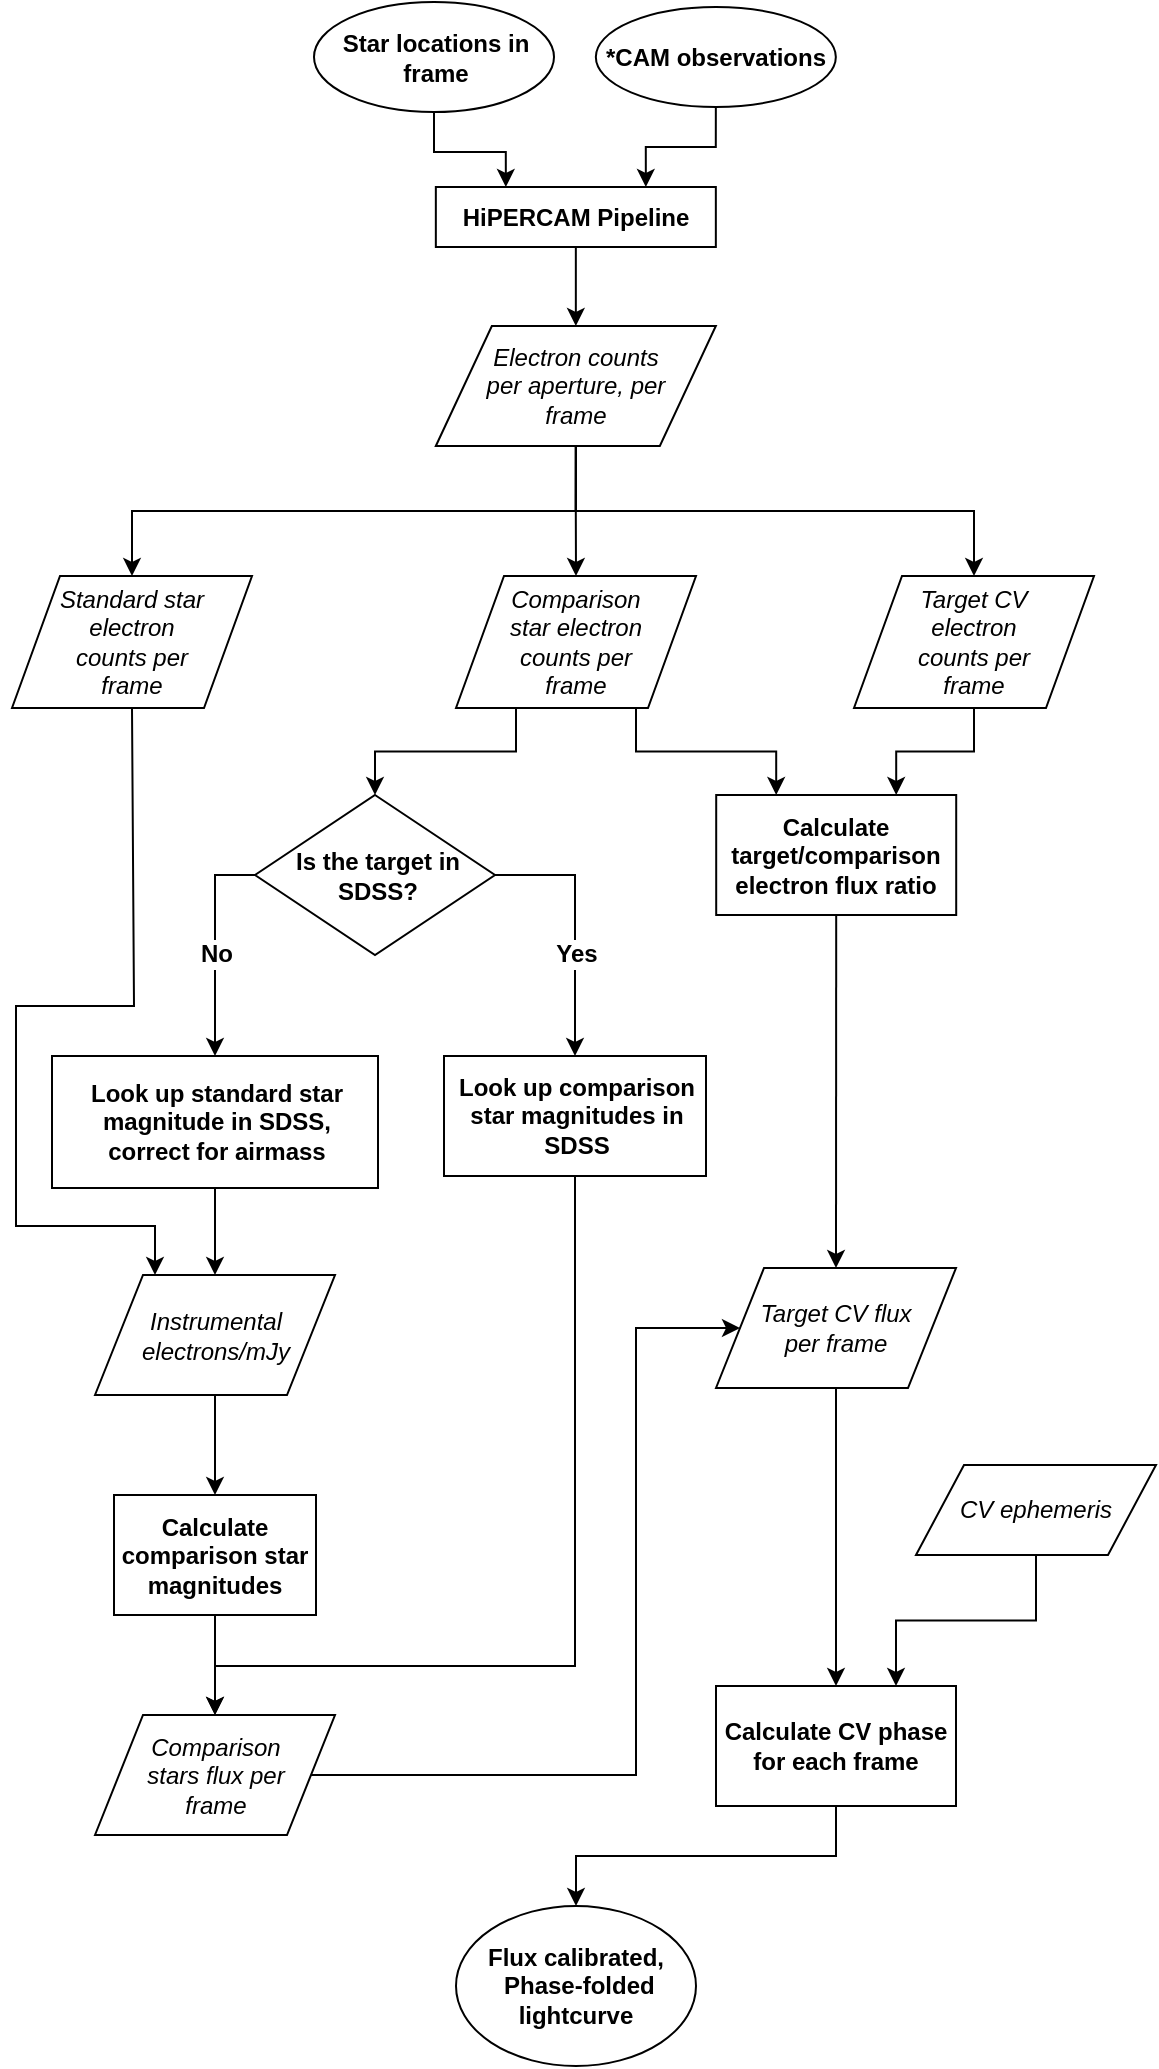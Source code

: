<mxfile version="10.7.7" type="github"><diagram id="SRTh-_9EQjLxWWOC6nXG" name="Page-1"><mxGraphModel dx="892" dy="636" grid="1" gridSize="10" guides="1" tooltips="1" connect="1" arrows="1" fold="1" page="1" pageScale="1" pageWidth="600" pageHeight="1100" math="0" shadow="0"><root><mxCell id="0"/><mxCell id="1" parent="0"/><mxCell id="-cioRpjMKh4RP9X8U-de-86" style="edgeStyle=orthogonalEdgeStyle;rounded=0;orthogonalLoop=1;jettySize=auto;html=1;exitX=0.5;exitY=1;exitDx=0;exitDy=0;entryX=0.75;entryY=0;entryDx=0;entryDy=0;" edge="1" parent="1" source="-cioRpjMKh4RP9X8U-de-1" target="-cioRpjMKh4RP9X8U-de-22"><mxGeometry relative="1" as="geometry"/></mxCell><mxCell id="-cioRpjMKh4RP9X8U-de-1" value="&lt;b&gt;*CAM observations&lt;/b&gt;" style="ellipse;whiteSpace=wrap;html=1;" vertex="1" parent="1"><mxGeometry x="309.92" y="30.5" width="120" height="50" as="geometry"/></mxCell><mxCell id="-cioRpjMKh4RP9X8U-de-85" style="edgeStyle=orthogonalEdgeStyle;rounded=0;orthogonalLoop=1;jettySize=auto;html=1;exitX=0.5;exitY=1;exitDx=0;exitDy=0;entryX=0.25;entryY=0;entryDx=0;entryDy=0;" edge="1" parent="1" source="-cioRpjMKh4RP9X8U-de-7" target="-cioRpjMKh4RP9X8U-de-22"><mxGeometry relative="1" as="geometry"/></mxCell><mxCell id="-cioRpjMKh4RP9X8U-de-7" value="&lt;div style=&quot;text-align: center&quot;&gt;&lt;b&gt;Star locations in frame&lt;/b&gt;&lt;/div&gt;" style="ellipse;whiteSpace=wrap;html=1;align=left;" vertex="1" parent="1"><mxGeometry x="169" y="28" width="120" height="55" as="geometry"/></mxCell><mxCell id="-cioRpjMKh4RP9X8U-de-83" style="edgeStyle=orthogonalEdgeStyle;rounded=0;orthogonalLoop=1;jettySize=auto;html=1;exitX=1;exitY=0.5;exitDx=0;exitDy=0;entryX=0.5;entryY=0;entryDx=0;entryDy=0;" edge="1" parent="1" source="-cioRpjMKh4RP9X8U-de-14" target="-cioRpjMKh4RP9X8U-de-20"><mxGeometry relative="1" as="geometry"/></mxCell><mxCell id="-cioRpjMKh4RP9X8U-de-94" value="&lt;b&gt;Yes&lt;/b&gt;" style="text;html=1;resizable=0;points=[];align=center;verticalAlign=middle;labelBackgroundColor=#ffffff;" vertex="1" connectable="0" parent="-cioRpjMKh4RP9X8U-de-83"><mxGeometry x="0.333" y="1" relative="1" as="geometry"><mxPoint x="-1" y="-7.5" as="offset"/></mxGeometry></mxCell><mxCell id="-cioRpjMKh4RP9X8U-de-84" style="edgeStyle=orthogonalEdgeStyle;rounded=0;orthogonalLoop=1;jettySize=auto;html=1;exitX=0;exitY=0.5;exitDx=0;exitDy=0;entryX=0.5;entryY=0;entryDx=0;entryDy=0;" edge="1" parent="1" source="-cioRpjMKh4RP9X8U-de-14" target="-cioRpjMKh4RP9X8U-de-17"><mxGeometry relative="1" as="geometry"/></mxCell><mxCell id="-cioRpjMKh4RP9X8U-de-95" value="&lt;b&gt;No&lt;/b&gt;" style="text;html=1;resizable=0;points=[];align=center;verticalAlign=middle;labelBackgroundColor=#ffffff;" vertex="1" connectable="0" parent="-cioRpjMKh4RP9X8U-de-84"><mxGeometry x="0.43" y="-1" relative="1" as="geometry"><mxPoint x="1" y="-19.5" as="offset"/></mxGeometry></mxCell><mxCell id="-cioRpjMKh4RP9X8U-de-14" value="&lt;div style=&quot;text-align: center&quot;&gt;&lt;b&gt;Is the target in SDSS?&lt;/b&gt;&lt;/div&gt;" style="rhombus;whiteSpace=wrap;html=1;align=left;spacingLeft=10;spacingRight=10;" vertex="1" parent="1"><mxGeometry x="139.5" y="424.5" width="120" height="80" as="geometry"/></mxCell><mxCell id="-cioRpjMKh4RP9X8U-de-57" style="edgeStyle=orthogonalEdgeStyle;rounded=0;orthogonalLoop=1;jettySize=auto;html=1;exitX=0.5;exitY=1;exitDx=0;exitDy=0;entryX=0.5;entryY=0;entryDx=0;entryDy=0;noEdgeStyle=1;orthogonal=1;" edge="1" parent="1" source="-cioRpjMKh4RP9X8U-de-17" target="-cioRpjMKh4RP9X8U-de-56"><mxGeometry relative="1" as="geometry"/></mxCell><mxCell id="-cioRpjMKh4RP9X8U-de-17" value="&lt;div style=&quot;text-align: center&quot;&gt;&lt;b&gt;Look up standard star magnitude in SDSS, correct for airmass&lt;/b&gt;&lt;/div&gt;" style="rounded=0;whiteSpace=wrap;html=1;align=left;spacingLeft=10;spacingRight=10;" vertex="1" parent="1"><mxGeometry x="38" y="555" width="163" height="66" as="geometry"/></mxCell><mxCell id="-cioRpjMKh4RP9X8U-de-113" style="edgeStyle=orthogonalEdgeStyle;rounded=0;jumpStyle=arc;orthogonalLoop=1;jettySize=auto;html=1;exitX=0.5;exitY=1;exitDx=0;exitDy=0;entryX=0.5;entryY=0;entryDx=0;entryDy=0;" edge="1" parent="1" source="-cioRpjMKh4RP9X8U-de-20" target="-cioRpjMKh4RP9X8U-de-29"><mxGeometry relative="1" as="geometry"><Array as="points"><mxPoint x="300" y="860"/><mxPoint x="120" y="860"/></Array></mxGeometry></mxCell><mxCell id="-cioRpjMKh4RP9X8U-de-20" value="&lt;div style=&quot;text-align: center&quot;&gt;&lt;b&gt;Look up comparison star magnitudes in SDSS&lt;/b&gt;&lt;/div&gt;" style="rounded=0;whiteSpace=wrap;html=1;align=left;" vertex="1" parent="1"><mxGeometry x="234" y="555" width="131" height="60" as="geometry"/></mxCell><mxCell id="-cioRpjMKh4RP9X8U-de-26" style="edgeStyle=orthogonalEdgeStyle;rounded=0;orthogonalLoop=1;jettySize=auto;html=1;exitX=0.5;exitY=1;exitDx=0;exitDy=0;entryX=0.5;entryY=0;entryDx=0;entryDy=0;noEdgeStyle=1;orthogonal=1;" edge="1" parent="1" source="-cioRpjMKh4RP9X8U-de-22" target="-cioRpjMKh4RP9X8U-de-25"><mxGeometry relative="1" as="geometry"/></mxCell><mxCell id="-cioRpjMKh4RP9X8U-de-22" value="&lt;div style=&quot;text-align: center&quot;&gt;&lt;b&gt;HiPERCAM Pipeline&lt;/b&gt;&lt;/div&gt;" style="rounded=0;whiteSpace=wrap;html=1;align=center;" vertex="1" parent="1"><mxGeometry x="229.92" y="120.5" width="140" height="30" as="geometry"/></mxCell><mxCell id="-cioRpjMKh4RP9X8U-de-87" style="edgeStyle=orthogonalEdgeStyle;rounded=0;orthogonalLoop=1;jettySize=auto;html=1;exitX=0.5;exitY=1;exitDx=0;exitDy=0;" edge="1" parent="1" source="-cioRpjMKh4RP9X8U-de-25" target="-cioRpjMKh4RP9X8U-de-43"><mxGeometry relative="1" as="geometry"/></mxCell><mxCell id="-cioRpjMKh4RP9X8U-de-88" style="edgeStyle=orthogonalEdgeStyle;rounded=0;orthogonalLoop=1;jettySize=auto;html=1;exitX=0.5;exitY=1;exitDx=0;exitDy=0;entryX=0.5;entryY=0;entryDx=0;entryDy=0;" edge="1" parent="1" source="-cioRpjMKh4RP9X8U-de-25" target="-cioRpjMKh4RP9X8U-de-46"><mxGeometry relative="1" as="geometry"/></mxCell><mxCell id="-cioRpjMKh4RP9X8U-de-89" style="edgeStyle=orthogonalEdgeStyle;rounded=0;orthogonalLoop=1;jettySize=auto;html=1;exitX=0.5;exitY=1;exitDx=0;exitDy=0;" edge="1" parent="1" source="-cioRpjMKh4RP9X8U-de-25" target="-cioRpjMKh4RP9X8U-de-33"><mxGeometry relative="1" as="geometry"/></mxCell><mxCell id="-cioRpjMKh4RP9X8U-de-25" value="&lt;p style=&quot;line-height: 117%&quot;&gt;&lt;/p&gt;&lt;div style=&quot;text-align: left&quot;&gt;&lt;div style=&quot;text-align: center&quot;&gt;&lt;i&gt;Electron counts per aperture, per frame&lt;/i&gt;&lt;/div&gt;&lt;/div&gt;&lt;p&gt;&lt;/p&gt;" style="shape=parallelogram;perimeter=parallelogramPerimeter;whiteSpace=wrap;html=1;align=center;spacingLeft=20;spacingRight=20;" vertex="1" parent="1"><mxGeometry x="229.92" y="190" width="140" height="60" as="geometry"/></mxCell><mxCell id="-cioRpjMKh4RP9X8U-de-100" style="edgeStyle=orthogonalEdgeStyle;rounded=0;jumpStyle=arc;orthogonalLoop=1;jettySize=auto;html=1;exitX=1;exitY=0.5;exitDx=0;exitDy=0;entryX=0;entryY=0.5;entryDx=0;entryDy=0;" edge="1" parent="1" source="-cioRpjMKh4RP9X8U-de-29" target="-cioRpjMKh4RP9X8U-de-106"><mxGeometry relative="1" as="geometry"><Array as="points"><mxPoint x="330" y="915"/><mxPoint x="330" y="691"/><mxPoint x="352" y="691"/></Array></mxGeometry></mxCell><mxCell id="-cioRpjMKh4RP9X8U-de-29" value="&lt;i&gt;Comparison stars flux per frame&lt;/i&gt;" style="shape=parallelogram;perimeter=parallelogramPerimeter;whiteSpace=wrap;html=1;align=center;spacingLeft=15;spacingRight=15;" vertex="1" parent="1"><mxGeometry x="59.5" y="884.5" width="120" height="60" as="geometry"/></mxCell><mxCell id="-cioRpjMKh4RP9X8U-de-111" style="edgeStyle=orthogonalEdgeStyle;rounded=0;jumpStyle=arc;orthogonalLoop=1;jettySize=auto;html=1;exitX=0.5;exitY=1;exitDx=0;exitDy=0;entryX=0.25;entryY=0;entryDx=0;entryDy=0;" edge="1" parent="1" source="-cioRpjMKh4RP9X8U-de-33" target="-cioRpjMKh4RP9X8U-de-56"><mxGeometry relative="1" as="geometry"><Array as="points"><mxPoint x="79" y="530"/><mxPoint x="20" y="530"/><mxPoint x="20" y="640"/><mxPoint x="89" y="640"/></Array></mxGeometry></mxCell><mxCell id="-cioRpjMKh4RP9X8U-de-33" value="&lt;i&gt;Standard star electron counts per frame&lt;/i&gt;" style="shape=parallelogram;perimeter=parallelogramPerimeter;whiteSpace=wrap;html=1;align=center;spacingLeft=20;spacingRight=20;" vertex="1" parent="1"><mxGeometry x="18" y="315" width="120" height="66" as="geometry"/></mxCell><mxCell id="-cioRpjMKh4RP9X8U-de-77" style="edgeStyle=orthogonalEdgeStyle;rounded=0;orthogonalLoop=1;jettySize=auto;html=1;exitX=0.25;exitY=1;exitDx=0;exitDy=0;entryX=0.5;entryY=0;entryDx=0;entryDy=0;" edge="1" parent="1" source="-cioRpjMKh4RP9X8U-de-43" target="-cioRpjMKh4RP9X8U-de-14"><mxGeometry relative="1" as="geometry"/></mxCell><mxCell id="-cioRpjMKh4RP9X8U-de-79" style="edgeStyle=orthogonalEdgeStyle;rounded=0;orthogonalLoop=1;jettySize=auto;html=1;exitX=0.75;exitY=1;exitDx=0;exitDy=0;entryX=0.25;entryY=0;entryDx=0;entryDy=0;" edge="1" parent="1" source="-cioRpjMKh4RP9X8U-de-43" target="-cioRpjMKh4RP9X8U-de-67"><mxGeometry relative="1" as="geometry"/></mxCell><mxCell id="-cioRpjMKh4RP9X8U-de-43" value="&lt;i&gt;Comparison star electron counts per frame&lt;/i&gt;" style="shape=parallelogram;perimeter=parallelogramPerimeter;whiteSpace=wrap;html=1;align=center;spacingLeft=20;spacingRight=20;" vertex="1" parent="1"><mxGeometry x="240" y="315" width="120" height="66" as="geometry"/></mxCell><mxCell id="-cioRpjMKh4RP9X8U-de-92" style="edgeStyle=orthogonalEdgeStyle;rounded=0;orthogonalLoop=1;jettySize=auto;html=1;exitX=0.5;exitY=1;exitDx=0;exitDy=0;entryX=0.75;entryY=0;entryDx=0;entryDy=0;" edge="1" parent="1" source="-cioRpjMKh4RP9X8U-de-46" target="-cioRpjMKh4RP9X8U-de-67"><mxGeometry relative="1" as="geometry"/></mxCell><mxCell id="-cioRpjMKh4RP9X8U-de-46" value="&lt;i&gt;Target CV electron counts per frame&lt;/i&gt;&lt;br&gt;" style="shape=parallelogram;perimeter=parallelogramPerimeter;whiteSpace=wrap;html=1;align=center;spacingLeft=20;spacingRight=20;" vertex="1" parent="1"><mxGeometry x="439" y="315" width="120" height="66" as="geometry"/></mxCell><mxCell id="-cioRpjMKh4RP9X8U-de-62" style="edgeStyle=orthogonalEdgeStyle;rounded=0;orthogonalLoop=1;jettySize=auto;html=1;exitX=0.5;exitY=1;exitDx=0;exitDy=0;noEdgeStyle=1;orthogonal=1;" edge="1" parent="1" source="-cioRpjMKh4RP9X8U-de-56" target="-cioRpjMKh4RP9X8U-de-61"><mxGeometry relative="1" as="geometry"/></mxCell><mxCell id="-cioRpjMKh4RP9X8U-de-56" value="&lt;i&gt;Instrumental electrons/mJy&lt;/i&gt;&lt;br&gt;" style="shape=parallelogram;perimeter=parallelogramPerimeter;whiteSpace=wrap;html=1;align=center;" vertex="1" parent="1"><mxGeometry x="59.5" y="664.5" width="120" height="60" as="geometry"/></mxCell><mxCell id="-cioRpjMKh4RP9X8U-de-112" style="edgeStyle=orthogonalEdgeStyle;rounded=0;jumpStyle=arc;orthogonalLoop=1;jettySize=auto;html=1;exitX=0.5;exitY=1;exitDx=0;exitDy=0;entryX=0.5;entryY=0;entryDx=0;entryDy=0;" edge="1" parent="1" source="-cioRpjMKh4RP9X8U-de-61" target="-cioRpjMKh4RP9X8U-de-29"><mxGeometry relative="1" as="geometry"/></mxCell><mxCell id="-cioRpjMKh4RP9X8U-de-61" value="&lt;b&gt;Calculate comparison star magnitudes&lt;/b&gt;" style="rounded=0;whiteSpace=wrap;html=1;align=center;" vertex="1" parent="1"><mxGeometry x="69" y="774.5" width="101" height="60" as="geometry"/></mxCell><mxCell id="-cioRpjMKh4RP9X8U-de-101" style="edgeStyle=orthogonalEdgeStyle;rounded=0;jumpStyle=arc;orthogonalLoop=1;jettySize=auto;html=1;exitX=0.5;exitY=1;exitDx=0;exitDy=0;entryX=0.5;entryY=0;entryDx=0;entryDy=0;" edge="1" parent="1" source="-cioRpjMKh4RP9X8U-de-67" target="-cioRpjMKh4RP9X8U-de-106"><mxGeometry relative="1" as="geometry"/></mxCell><mxCell id="-cioRpjMKh4RP9X8U-de-67" value="&lt;b&gt;Calculate target/comparison electron flux ratio&lt;/b&gt;" style="rounded=0;whiteSpace=wrap;html=1;align=center;" vertex="1" parent="1"><mxGeometry x="370.1" y="424.5" width="120" height="60" as="geometry"/></mxCell><mxCell id="-cioRpjMKh4RP9X8U-de-109" style="edgeStyle=orthogonalEdgeStyle;rounded=0;jumpStyle=arc;orthogonalLoop=1;jettySize=auto;html=1;exitX=0.5;exitY=1;exitDx=0;exitDy=0;entryX=0.5;entryY=0;entryDx=0;entryDy=0;" edge="1" parent="1" source="-cioRpjMKh4RP9X8U-de-103" target="-cioRpjMKh4RP9X8U-de-104"><mxGeometry relative="1" as="geometry"/></mxCell><mxCell id="-cioRpjMKh4RP9X8U-de-103" value="&lt;b&gt;Calculate CV phase for each frame&lt;/b&gt;" style="rounded=0;whiteSpace=wrap;html=1;align=center;" vertex="1" parent="1"><mxGeometry x="370" y="870" width="120" height="60" as="geometry"/></mxCell><mxCell id="-cioRpjMKh4RP9X8U-de-104" value="&lt;b&gt;Flux calibrated, &amp;nbsp;Phase-folded lightcurve&lt;/b&gt;" style="ellipse;whiteSpace=wrap;html=1;align=center;" vertex="1" parent="1"><mxGeometry x="240" y="980" width="120" height="80" as="geometry"/></mxCell><mxCell id="-cioRpjMKh4RP9X8U-de-107" style="edgeStyle=orthogonalEdgeStyle;rounded=0;jumpStyle=arc;orthogonalLoop=1;jettySize=auto;html=1;exitX=0.5;exitY=1;exitDx=0;exitDy=0;entryX=0.75;entryY=0;entryDx=0;entryDy=0;" edge="1" parent="1" source="-cioRpjMKh4RP9X8U-de-105" target="-cioRpjMKh4RP9X8U-de-103"><mxGeometry relative="1" as="geometry"/></mxCell><mxCell id="-cioRpjMKh4RP9X8U-de-105" value="&lt;i&gt;CV ephemeris&lt;/i&gt;" style="shape=parallelogram;perimeter=parallelogramPerimeter;whiteSpace=wrap;html=1;align=center;" vertex="1" parent="1"><mxGeometry x="470" y="759.5" width="120" height="45" as="geometry"/></mxCell><mxCell id="-cioRpjMKh4RP9X8U-de-108" style="edgeStyle=orthogonalEdgeStyle;rounded=0;jumpStyle=arc;orthogonalLoop=1;jettySize=auto;html=1;exitX=0.5;exitY=1;exitDx=0;exitDy=0;" edge="1" parent="1" source="-cioRpjMKh4RP9X8U-de-106" target="-cioRpjMKh4RP9X8U-de-103"><mxGeometry relative="1" as="geometry"/></mxCell><mxCell id="-cioRpjMKh4RP9X8U-de-106" value="&lt;i&gt;Target CV flux per frame&lt;/i&gt;" style="shape=parallelogram;perimeter=parallelogramPerimeter;whiteSpace=wrap;html=1;align=center;spacingLeft=20;spacingRight=20;" vertex="1" parent="1"><mxGeometry x="370" y="661" width="120" height="60" as="geometry"/></mxCell></root></mxGraphModel></diagram></mxfile>